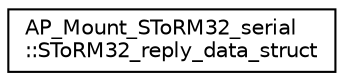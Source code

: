 digraph "Graphical Class Hierarchy"
{
 // INTERACTIVE_SVG=YES
  edge [fontname="Helvetica",fontsize="10",labelfontname="Helvetica",labelfontsize="10"];
  node [fontname="Helvetica",fontsize="10",shape=record];
  rankdir="LR";
  Node1 [label="AP_Mount_SToRM32_serial\l::SToRM32_reply_data_struct",height=0.2,width=0.4,color="black", fillcolor="white", style="filled",URL="$structAP__Mount__SToRM32__serial_1_1SToRM32__reply__data__struct.html"];
}
